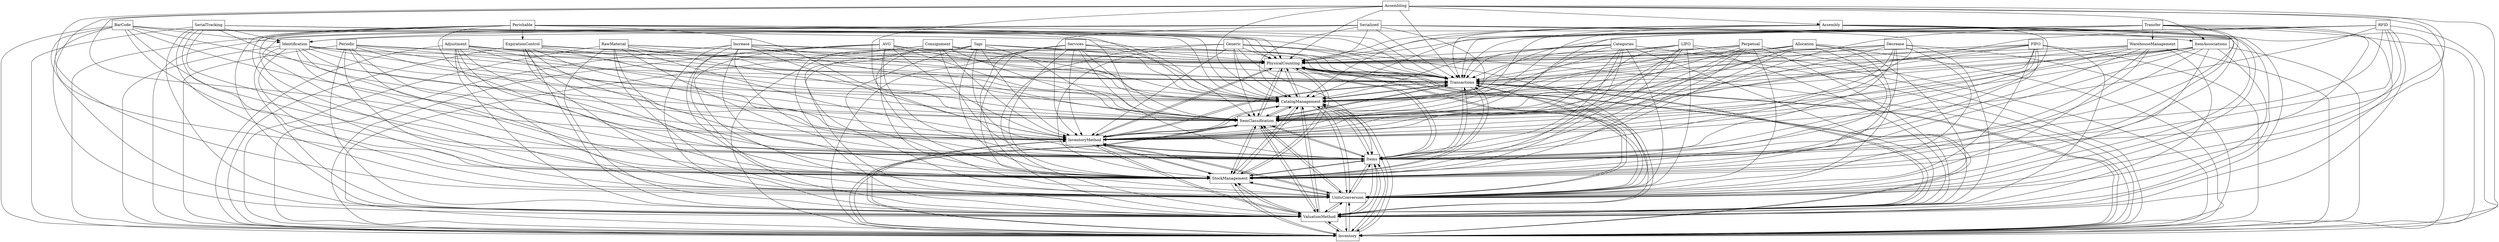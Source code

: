 digraph{
graph [rankdir=TB];
node [shape=box];
edge [arrowhead=normal];
0[label="RFID",]
1[label="SerialTracking",]
2[label="BarCode",]
3[label="PhysicalCounting",]
4[label="Decrease",]
5[label="WarehouseManagement",]
6[label="Transactions",]
7[label="Inventory",]
8[label="Categories",]
9[label="Allocation",]
10[label="RawMaterial",]
11[label="ValuationMethod",]
12[label="Perishable",]
13[label="Services",]
14[label="UnitsConversion",]
15[label="Periodic",]
16[label="StockManagement",]
17[label="Adjustment",]
18[label="Items",]
19[label="Perpetual",]
20[label="InventoryMethod",]
21[label="Increase",]
22[label="Consignment",]
23[label="LIFO",]
24[label="ItemClassification",]
25[label="Assembly",]
26[label="Serialized",]
27[label="AVG",]
28[label="Identification",]
29[label="Transfer",]
30[label="Tags",]
31[label="FIFO",]
32[label="CatalogManagement",]
33[label="ExpirationControl",]
34[label="Assembling",]
35[label="Generic",]
36[label="ItemAssociations",]
0->3[label="",]
0->6[label="",]
0->7[label="",]
0->11[label="",]
0->14[label="",]
0->16[label="",]
0->18[label="",]
0->20[label="",]
0->24[label="",]
0->28[label="",]
0->32[label="",]
1->3[label="",]
1->6[label="",]
1->7[label="",]
1->11[label="",]
1->14[label="",]
1->16[label="",]
1->18[label="",]
1->20[label="",]
1->24[label="",]
1->28[label="",]
1->32[label="",]
2->3[label="",]
2->6[label="",]
2->7[label="",]
2->11[label="",]
2->14[label="",]
2->16[label="",]
2->18[label="",]
2->20[label="",]
2->24[label="",]
2->28[label="",]
2->32[label="",]
3->6[label="",]
3->7[label="",]
3->11[label="",]
3->14[label="",]
3->16[label="",]
3->18[label="",]
3->20[label="",]
3->24[label="",]
3->32[label="",]
4->3[label="",]
4->6[label="",]
4->7[label="",]
4->11[label="",]
4->14[label="",]
4->16[label="",]
4->18[label="",]
4->20[label="",]
4->24[label="",]
4->32[label="",]
5->3[label="",]
5->6[label="",]
5->7[label="",]
5->11[label="",]
5->14[label="",]
5->16[label="",]
5->18[label="",]
5->20[label="",]
5->24[label="",]
5->32[label="",]
6->3[label="",]
6->7[label="",]
6->11[label="",]
6->14[label="",]
6->16[label="",]
6->18[label="",]
6->20[label="",]
6->24[label="",]
6->32[label="",]
7->3[label="",]
7->6[label="",]
7->11[label="",]
7->14[label="",]
7->16[label="",]
7->18[label="",]
7->20[label="",]
7->24[label="",]
7->32[label="",]
8->3[label="",]
8->6[label="",]
8->7[label="",]
8->11[label="",]
8->14[label="",]
8->16[label="",]
8->18[label="",]
8->20[label="",]
8->24[label="",]
8->32[label="",]
9->3[label="",]
9->6[label="",]
9->7[label="",]
9->11[label="",]
9->14[label="",]
9->16[label="",]
9->18[label="",]
9->20[label="",]
9->24[label="",]
9->32[label="",]
10->3[label="",]
10->6[label="",]
10->7[label="",]
10->11[label="",]
10->14[label="",]
10->16[label="",]
10->18[label="",]
10->20[label="",]
10->24[label="",]
10->32[label="",]
11->3[label="",]
11->6[label="",]
11->7[label="",]
11->14[label="",]
11->16[label="",]
11->18[label="",]
11->20[label="",]
11->24[label="",]
11->32[label="",]
12->3[label="",]
12->6[label="",]
12->7[label="",]
12->11[label="",]
12->14[label="",]
12->16[label="",]
12->18[label="",]
12->20[label="",]
12->24[label="",]
12->32[label="",]
12->33[label="",]
13->3[label="",]
13->6[label="",]
13->7[label="",]
13->11[label="",]
13->14[label="",]
13->16[label="",]
13->18[label="",]
13->20[label="",]
13->24[label="",]
13->32[label="",]
14->3[label="",]
14->6[label="",]
14->7[label="",]
14->11[label="",]
14->16[label="",]
14->18[label="",]
14->20[label="",]
14->24[label="",]
14->32[label="",]
15->3[label="",]
15->6[label="",]
15->7[label="",]
15->11[label="",]
15->14[label="",]
15->16[label="",]
15->18[label="",]
15->20[label="",]
15->24[label="",]
15->32[label="",]
16->3[label="",]
16->6[label="",]
16->7[label="",]
16->11[label="",]
16->14[label="",]
16->18[label="",]
16->20[label="",]
16->24[label="",]
16->32[label="",]
17->3[label="",]
17->6[label="",]
17->7[label="",]
17->11[label="",]
17->14[label="",]
17->16[label="",]
17->18[label="",]
17->20[label="",]
17->24[label="",]
17->32[label="",]
18->3[label="",]
18->6[label="",]
18->7[label="",]
18->11[label="",]
18->14[label="",]
18->16[label="",]
18->20[label="",]
18->24[label="",]
18->32[label="",]
19->3[label="",]
19->6[label="",]
19->7[label="",]
19->11[label="",]
19->14[label="",]
19->16[label="",]
19->18[label="",]
19->20[label="",]
19->24[label="",]
19->32[label="",]
20->3[label="",]
20->6[label="",]
20->7[label="",]
20->11[label="",]
20->14[label="",]
20->16[label="",]
20->18[label="",]
20->24[label="",]
20->32[label="",]
21->3[label="",]
21->6[label="",]
21->7[label="",]
21->11[label="",]
21->14[label="",]
21->16[label="",]
21->18[label="",]
21->20[label="",]
21->24[label="",]
21->32[label="",]
22->3[label="",]
22->6[label="",]
22->7[label="",]
22->11[label="",]
22->14[label="",]
22->16[label="",]
22->18[label="",]
22->20[label="",]
22->24[label="",]
22->32[label="",]
23->3[label="",]
23->6[label="",]
23->7[label="",]
23->11[label="",]
23->14[label="",]
23->16[label="",]
23->18[label="",]
23->20[label="",]
23->24[label="",]
23->32[label="",]
24->3[label="",]
24->6[label="",]
24->7[label="",]
24->11[label="",]
24->14[label="",]
24->16[label="",]
24->18[label="",]
24->20[label="",]
24->32[label="",]
25->3[label="",]
25->6[label="",]
25->7[label="",]
25->11[label="",]
25->14[label="",]
25->16[label="",]
25->18[label="",]
25->20[label="",]
25->24[label="",]
25->32[label="",]
25->36[label="",]
26->3[label="",]
26->6[label="",]
26->7[label="",]
26->11[label="",]
26->14[label="",]
26->16[label="",]
26->18[label="",]
26->20[label="",]
26->24[label="",]
26->28[label="",]
26->32[label="",]
27->3[label="",]
27->6[label="",]
27->7[label="",]
27->11[label="",]
27->14[label="",]
27->16[label="",]
27->18[label="",]
27->20[label="",]
27->24[label="",]
27->32[label="",]
28->3[label="",]
28->6[label="",]
28->7[label="",]
28->11[label="",]
28->14[label="",]
28->16[label="",]
28->18[label="",]
28->20[label="",]
28->24[label="",]
28->32[label="",]
29->3[label="",]
29->5[label="",]
29->6[label="",]
29->7[label="",]
29->11[label="",]
29->14[label="",]
29->16[label="",]
29->18[label="",]
29->20[label="",]
29->24[label="",]
29->32[label="",]
30->3[label="",]
30->6[label="",]
30->7[label="",]
30->11[label="",]
30->14[label="",]
30->16[label="",]
30->18[label="",]
30->20[label="",]
30->24[label="",]
30->32[label="",]
31->3[label="",]
31->6[label="",]
31->7[label="",]
31->11[label="",]
31->14[label="",]
31->16[label="",]
31->18[label="",]
31->20[label="",]
31->24[label="",]
31->32[label="",]
32->3[label="",]
32->6[label="",]
32->7[label="",]
32->11[label="",]
32->14[label="",]
32->16[label="",]
32->18[label="",]
32->20[label="",]
32->24[label="",]
33->3[label="",]
33->6[label="",]
33->7[label="",]
33->11[label="",]
33->14[label="",]
33->16[label="",]
33->18[label="",]
33->20[label="",]
33->24[label="",]
33->32[label="",]
34->3[label="",]
34->6[label="",]
34->7[label="",]
34->11[label="",]
34->14[label="",]
34->16[label="",]
34->18[label="",]
34->20[label="",]
34->24[label="",]
34->25[label="",]
34->32[label="",]
34->36[label="",]
35->3[label="",]
35->6[label="",]
35->7[label="",]
35->11[label="",]
35->14[label="",]
35->16[label="",]
35->18[label="",]
35->20[label="",]
35->24[label="",]
35->32[label="",]
36->3[label="",]
36->6[label="",]
36->7[label="",]
36->11[label="",]
36->14[label="",]
36->16[label="",]
36->18[label="",]
36->20[label="",]
36->24[label="",]
36->32[label="",]
}
